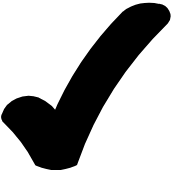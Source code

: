 <mxfile version="13.0.1" type="device" pages="4"><diagram id="aWQeTL9NQRo1xwueGkXw" name="tick"><mxGraphModel dx="1550" dy="895" grid="1" gridSize="10" guides="1" tooltips="1" connect="1" arrows="1" fold="1" page="1" pageScale="1" pageWidth="827" pageHeight="1169" math="0" shadow="0"><root><mxCell id="0"/><mxCell id="1" parent="0"/><mxCell id="2jDG-G6_A0al5anB2cKN-1" value="" style="verticalLabelPosition=bottom;verticalAlign=top;html=1;shape=mxgraph.basic.tick;rounded=1;strokeWidth=5;fillColor=#000000;" parent="1" vertex="1"><mxGeometry x="360" y="400" width="80" height="80" as="geometry"/></mxCell></root></mxGraphModel></diagram><diagram name="dot" id="r68fIfSSy5ye2AlnLtjB"><mxGraphModel dx="1550" dy="895" grid="1" gridSize="10" guides="1" tooltips="1" connect="1" arrows="1" fold="1" page="1" pageScale="1" pageWidth="827" pageHeight="1169" math="0" shadow="0"><root><mxCell id="Zn7VEg5tkCzLkSQLFox1-0"/><mxCell id="Zn7VEg5tkCzLkSQLFox1-1" parent="Zn7VEg5tkCzLkSQLFox1-0"/><mxCell id="Zn7VEg5tkCzLkSQLFox1-3" value="" style="ellipse;whiteSpace=wrap;html=1;aspect=fixed;strokeColor=none;fillColor=#000000;" parent="Zn7VEg5tkCzLkSQLFox1-1" vertex="1"><mxGeometry x="360" y="400" width="80" height="80" as="geometry"/></mxCell></root></mxGraphModel></diagram><diagram id="Z1PX4AZUShUPcImqzpPT" name="link"><mxGraphModel dx="1550" dy="895" grid="1" gridSize="10" guides="1" tooltips="1" connect="1" arrows="1" fold="1" page="1" pageScale="1" pageWidth="827" pageHeight="1169" math="0" shadow="0"><root><mxCell id="CjRPLGz-RsHC2167Ww6a-0"/><mxCell id="CjRPLGz-RsHC2167Ww6a-1" parent="CjRPLGz-RsHC2167Ww6a-0"/><mxCell id="4y2I_6GmcWf1eq6dl_CB-0" value="" style="html=1;shadow=0;dashed=0;align=center;verticalAlign=middle;shape=mxgraph.arrows2.sharpArrow;dy1=0.77;dx1=25.2;dx2=24.4;notch=0;strokeColor=#000000;fillColor=#000000;" vertex="1" parent="CjRPLGz-RsHC2167Ww6a-1"><mxGeometry x="320" y="400" width="80" height="80" as="geometry"/></mxCell></root></mxGraphModel></diagram><diagram id="0QTy_pSWP5VHMKuSQwsL" name="close"><mxGraphModel dx="1550" dy="895" grid="1" gridSize="10" guides="1" tooltips="1" connect="1" arrows="1" fold="1" page="1" pageScale="1" pageWidth="827" pageHeight="1169" math="0" shadow="0"><root><mxCell id="PJYZo-ugeVHJoAAih93p-0"/><mxCell id="PJYZo-ugeVHJoAAih93p-1" parent="PJYZo-ugeVHJoAAih93p-0"/><mxCell id="PJYZo-ugeVHJoAAih93p-2" value="" style="shape=cross;whiteSpace=wrap;html=1;strokeColor=#000000;fillColor=#000000;rotation=45;" vertex="1" parent="PJYZo-ugeVHJoAAih93p-1"><mxGeometry x="360" y="400" width="80" height="80" as="geometry"/></mxCell></root></mxGraphModel></diagram></mxfile>